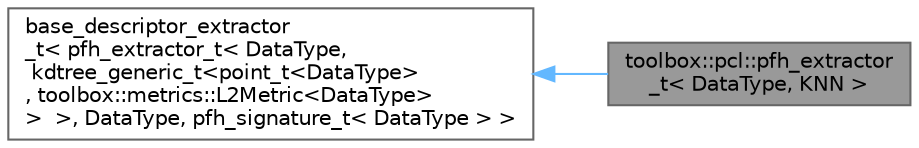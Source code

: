 digraph "toolbox::pcl::pfh_extractor_t&lt; DataType, KNN &gt;"
{
 // LATEX_PDF_SIZE
  bgcolor="transparent";
  edge [fontname=Helvetica,fontsize=10,labelfontname=Helvetica,labelfontsize=10];
  node [fontname=Helvetica,fontsize=10,shape=box,height=0.2,width=0.4];
  rankdir="LR";
  Node1 [id="Node000001",label="toolbox::pcl::pfh_extractor\l_t\< DataType, KNN \>",height=0.2,width=0.4,color="gray40", fillcolor="grey60", style="filled", fontcolor="black",tooltip="PFH (Point Feature Histogram) descriptor extractor."];
  Node2 -> Node1 [id="edge1_Node000001_Node000002",dir="back",color="steelblue1",style="solid",tooltip=" "];
  Node2 [id="Node000002",label="base_descriptor_extractor\l_t\< pfh_extractor_t\< DataType,\l kdtree_generic_t\<point_t\<DataType\>\l, toolbox::metrics::L2Metric\<DataType\>\l\>  \>, DataType, pfh_signature_t\< DataType \> \>",height=0.2,width=0.4,color="gray40", fillcolor="white", style="filled",tooltip=" "];
}
